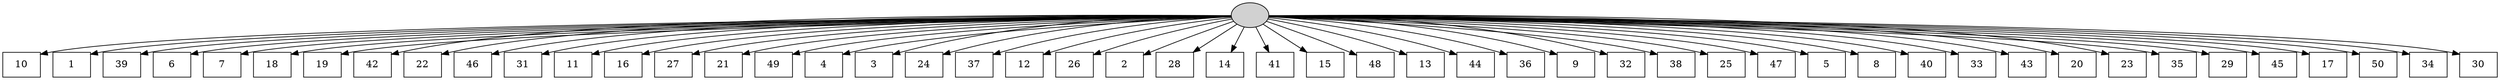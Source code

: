 digraph G {
0[style=filled, fillcolor=grey82, label=""];
1[shape=box,style=filled, fillcolor=white,label="10\n"];
2[shape=box,style=filled, fillcolor=white,label="1\n"];
3[shape=box,style=filled, fillcolor=white,label="39\n"];
4[shape=box,style=filled, fillcolor=white,label="6\n"];
5[shape=box,style=filled, fillcolor=white,label="7\n"];
6[shape=box,style=filled, fillcolor=white,label="18\n"];
7[shape=box,style=filled, fillcolor=white,label="19\n"];
8[shape=box,style=filled, fillcolor=white,label="42\n"];
9[shape=box,style=filled, fillcolor=white,label="22\n"];
10[shape=box,style=filled, fillcolor=white,label="46\n"];
11[shape=box,style=filled, fillcolor=white,label="31\n"];
12[shape=box,style=filled, fillcolor=white,label="11\n"];
13[shape=box,style=filled, fillcolor=white,label="16\n"];
14[shape=box,style=filled, fillcolor=white,label="27\n"];
15[shape=box,style=filled, fillcolor=white,label="21\n"];
16[shape=box,style=filled, fillcolor=white,label="49\n"];
17[shape=box,style=filled, fillcolor=white,label="4\n"];
18[shape=box,style=filled, fillcolor=white,label="3\n"];
19[shape=box,style=filled, fillcolor=white,label="24\n"];
20[shape=box,style=filled, fillcolor=white,label="37\n"];
21[shape=box,style=filled, fillcolor=white,label="12\n"];
22[shape=box,style=filled, fillcolor=white,label="26\n"];
23[shape=box,style=filled, fillcolor=white,label="2\n"];
24[shape=box,style=filled, fillcolor=white,label="28\n"];
25[shape=box,style=filled, fillcolor=white,label="14\n"];
26[shape=box,style=filled, fillcolor=white,label="41\n"];
27[shape=box,style=filled, fillcolor=white,label="15\n"];
28[shape=box,style=filled, fillcolor=white,label="48\n"];
29[shape=box,style=filled, fillcolor=white,label="13\n"];
30[shape=box,style=filled, fillcolor=white,label="44\n"];
31[shape=box,style=filled, fillcolor=white,label="36\n"];
32[shape=box,style=filled, fillcolor=white,label="9\n"];
33[shape=box,style=filled, fillcolor=white,label="32\n"];
34[shape=box,style=filled, fillcolor=white,label="38\n"];
35[shape=box,style=filled, fillcolor=white,label="25\n"];
36[shape=box,style=filled, fillcolor=white,label="47\n"];
37[shape=box,style=filled, fillcolor=white,label="5\n"];
38[shape=box,style=filled, fillcolor=white,label="8\n"];
39[shape=box,style=filled, fillcolor=white,label="40\n"];
40[shape=box,style=filled, fillcolor=white,label="33\n"];
41[shape=box,style=filled, fillcolor=white,label="43\n"];
42[shape=box,style=filled, fillcolor=white,label="20\n"];
43[shape=box,style=filled, fillcolor=white,label="23\n"];
44[shape=box,style=filled, fillcolor=white,label="35\n"];
45[shape=box,style=filled, fillcolor=white,label="29\n"];
46[shape=box,style=filled, fillcolor=white,label="45\n"];
47[shape=box,style=filled, fillcolor=white,label="17\n"];
48[shape=box,style=filled, fillcolor=white,label="50\n"];
49[shape=box,style=filled, fillcolor=white,label="34\n"];
50[shape=box,style=filled, fillcolor=white,label="30\n"];
0->1 ;
0->2 ;
0->3 ;
0->4 ;
0->5 ;
0->6 ;
0->7 ;
0->8 ;
0->9 ;
0->10 ;
0->11 ;
0->12 ;
0->13 ;
0->14 ;
0->15 ;
0->16 ;
0->17 ;
0->18 ;
0->19 ;
0->20 ;
0->21 ;
0->22 ;
0->23 ;
0->24 ;
0->25 ;
0->26 ;
0->27 ;
0->28 ;
0->29 ;
0->30 ;
0->31 ;
0->32 ;
0->33 ;
0->34 ;
0->35 ;
0->36 ;
0->37 ;
0->38 ;
0->39 ;
0->40 ;
0->41 ;
0->42 ;
0->43 ;
0->44 ;
0->45 ;
0->46 ;
0->47 ;
0->48 ;
0->49 ;
0->50 ;
}
